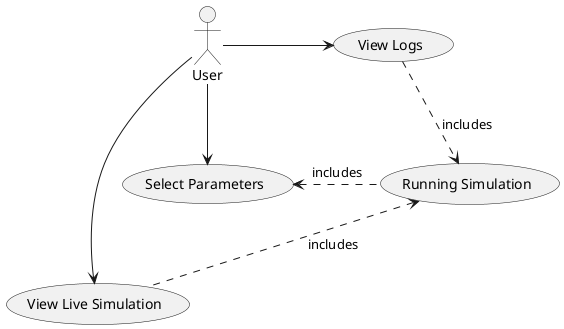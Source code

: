 @startuml
'https://plantuml.com/use-case-diagram




User --> (Select Parameters)
(Select Parameters) <. (Running Simulation) : includes
(Running Simulation) <. (View Live Simulation) : includes
User ---> (View Live Simulation)
(View Logs) ..> (Running Simulation) : includes
User -> (View Logs)

@enduml